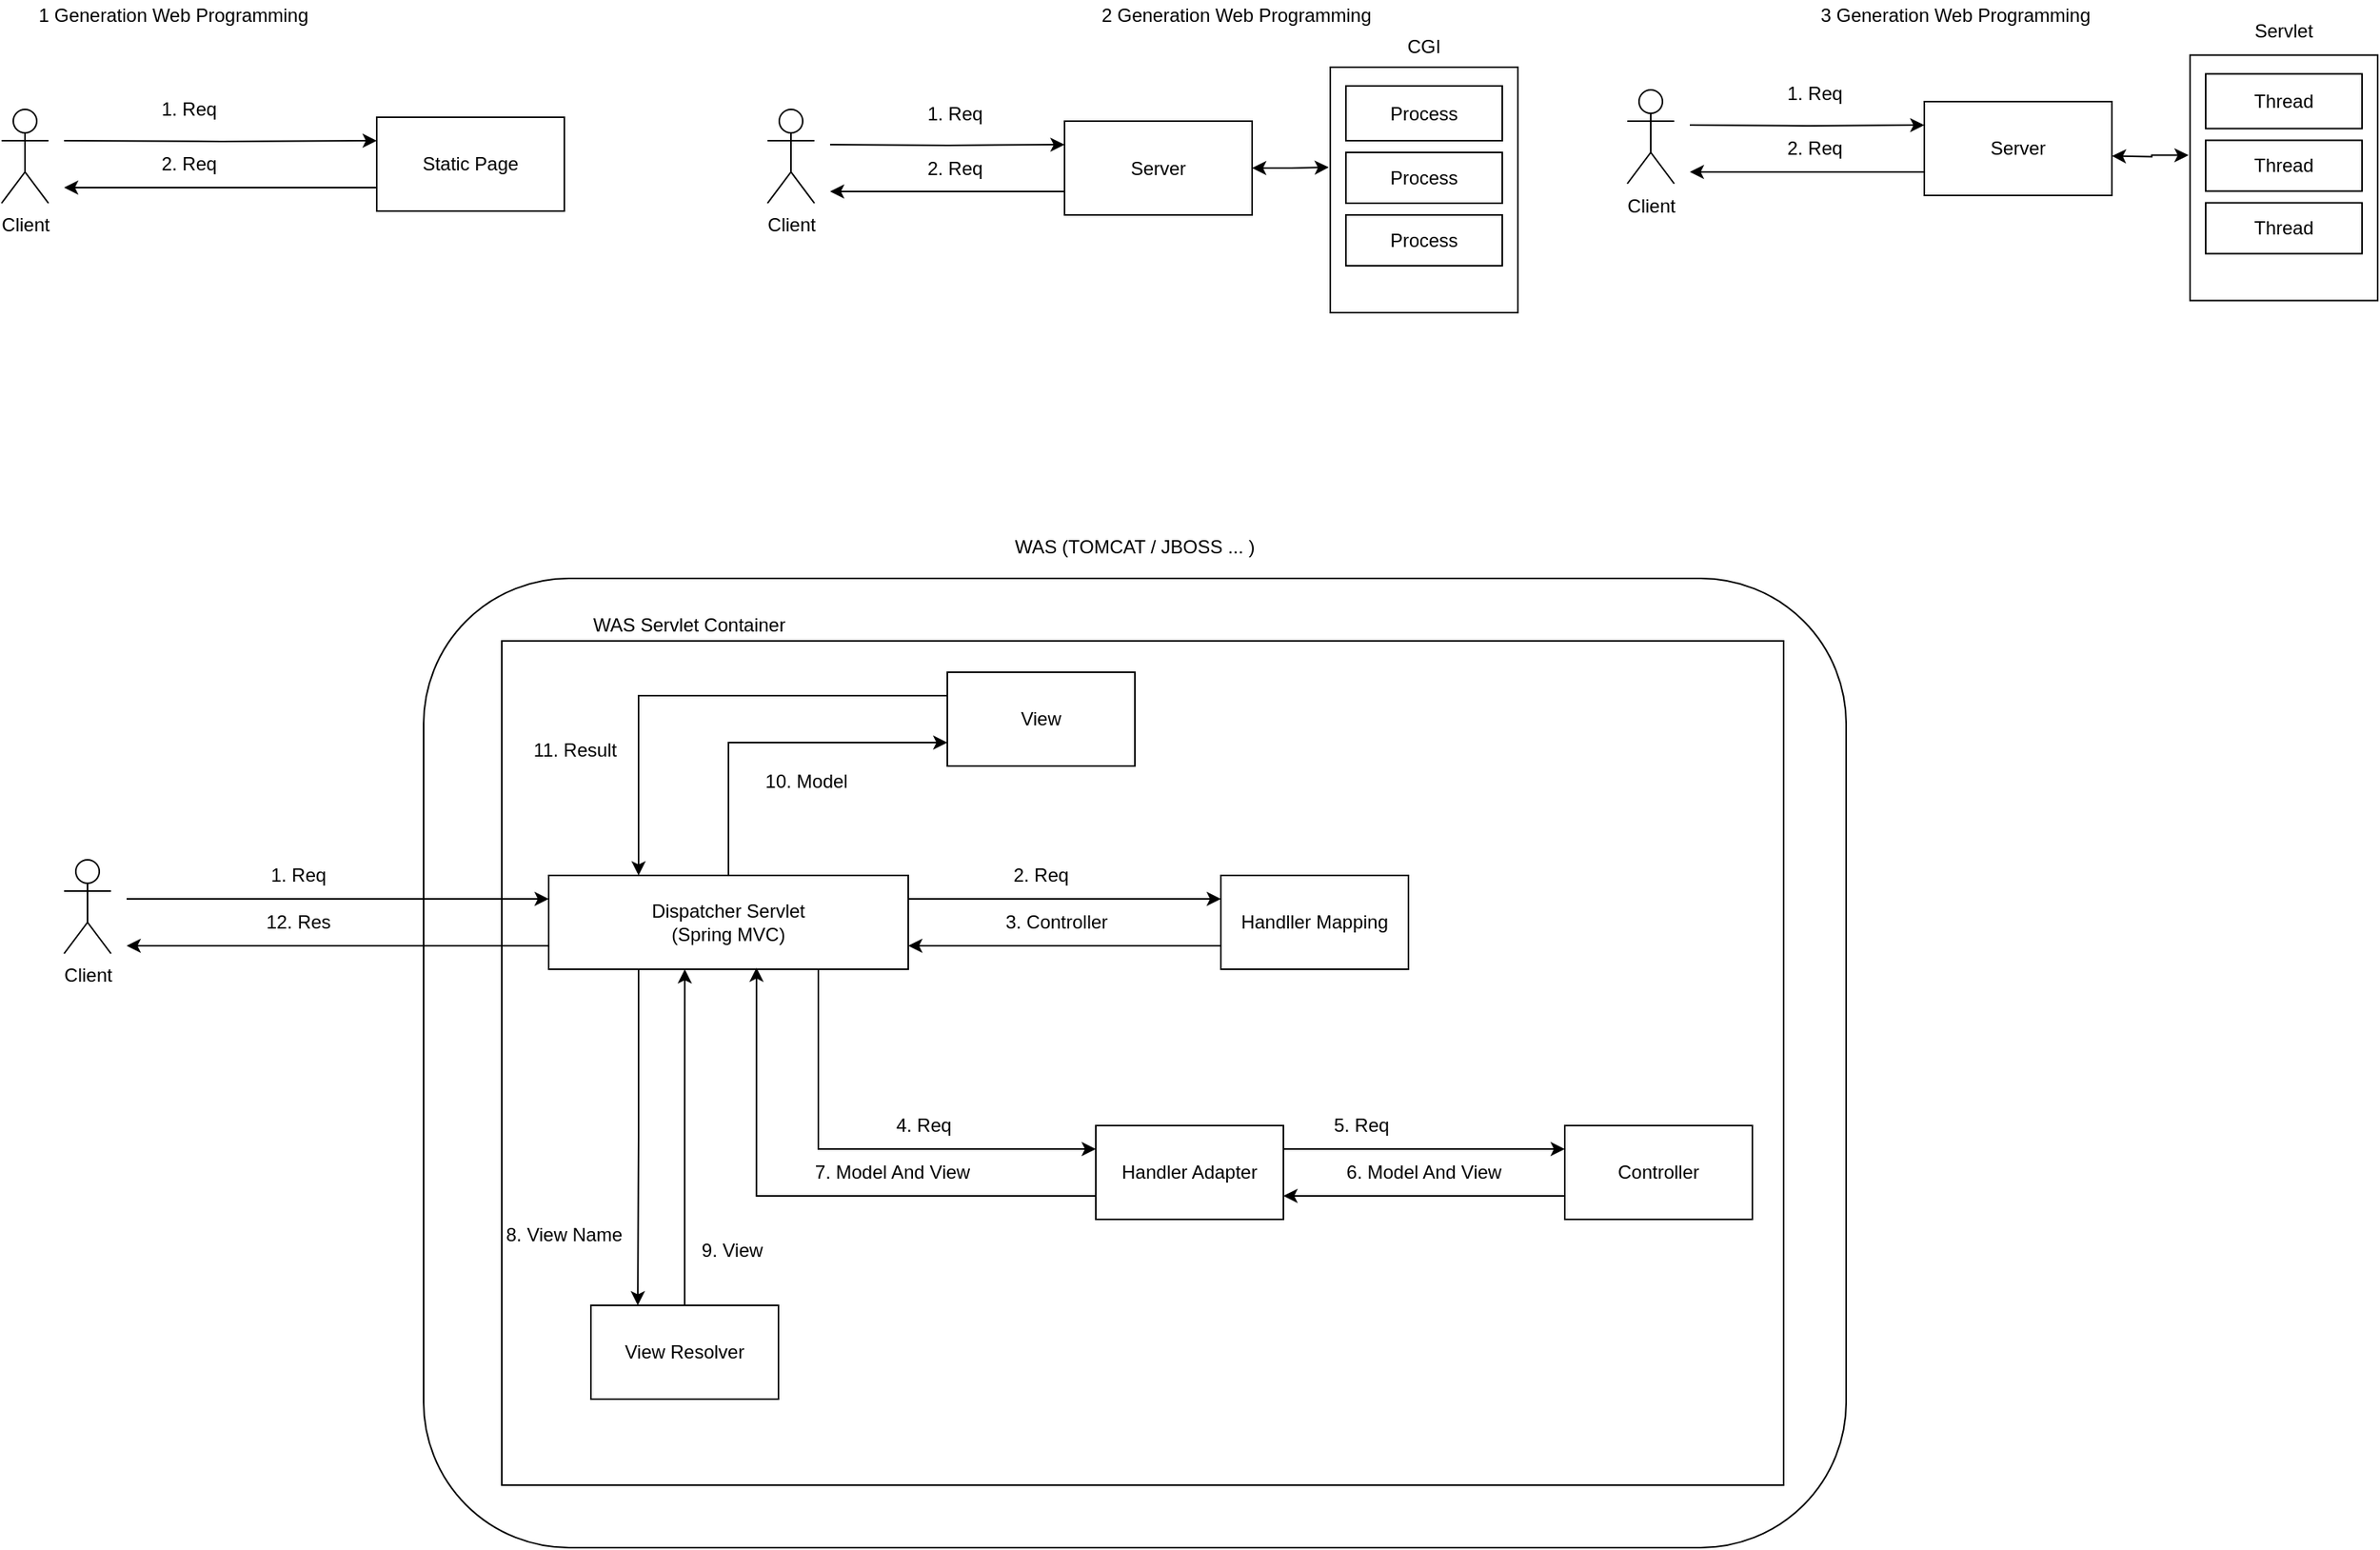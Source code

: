 <mxfile version="14.2.9" type="device"><diagram id="C5RBs43oDa-KdzZeNtuy" name="Page-1"><mxGraphModel dx="1422" dy="737" grid="1" gridSize="10" guides="1" tooltips="1" connect="1" arrows="1" fold="1" page="1" pageScale="1" pageWidth="827" pageHeight="1169" math="0" shadow="0"><root><mxCell id="WIyWlLk6GJQsqaUBKTNV-0"/><mxCell id="WIyWlLk6GJQsqaUBKTNV-1" parent="WIyWlLk6GJQsqaUBKTNV-0"/><mxCell id="Pv7mz32qGdvEe79a4f-K-0" value="" style="rounded=1;whiteSpace=wrap;html=1;" vertex="1" parent="WIyWlLk6GJQsqaUBKTNV-1"><mxGeometry x="310" y="380" width="910" height="620" as="geometry"/></mxCell><mxCell id="Pv7mz32qGdvEe79a4f-K-1" value="WAS (TOMCAT / JBOSS ... )" style="text;html=1;strokeColor=none;fillColor=none;align=center;verticalAlign=middle;whiteSpace=wrap;rounded=0;" vertex="1" parent="WIyWlLk6GJQsqaUBKTNV-1"><mxGeometry x="580" y="350" width="370" height="20" as="geometry"/></mxCell><mxCell id="Pv7mz32qGdvEe79a4f-K-2" value="" style="rounded=0;whiteSpace=wrap;html=1;" vertex="1" parent="WIyWlLk6GJQsqaUBKTNV-1"><mxGeometry x="360" y="420" width="820" height="540" as="geometry"/></mxCell><mxCell id="Pv7mz32qGdvEe79a4f-K-3" value="WAS Servlet Container" style="text;html=1;strokeColor=none;fillColor=none;align=center;verticalAlign=middle;whiteSpace=wrap;rounded=0;" vertex="1" parent="WIyWlLk6GJQsqaUBKTNV-1"><mxGeometry x="380" y="400" width="200" height="20" as="geometry"/></mxCell><mxCell id="Pv7mz32qGdvEe79a4f-K-9" style="edgeStyle=orthogonalEdgeStyle;rounded=0;orthogonalLoop=1;jettySize=auto;html=1;exitX=0;exitY=0.75;exitDx=0;exitDy=0;" edge="1" parent="WIyWlLk6GJQsqaUBKTNV-1" source="Pv7mz32qGdvEe79a4f-K-4"><mxGeometry relative="1" as="geometry"><mxPoint x="120" y="615" as="targetPoint"/></mxGeometry></mxCell><mxCell id="Pv7mz32qGdvEe79a4f-K-15" style="edgeStyle=orthogonalEdgeStyle;rounded=0;orthogonalLoop=1;jettySize=auto;html=1;exitX=1;exitY=0.25;exitDx=0;exitDy=0;entryX=0;entryY=0.25;entryDx=0;entryDy=0;" edge="1" parent="WIyWlLk6GJQsqaUBKTNV-1" source="Pv7mz32qGdvEe79a4f-K-4" target="Pv7mz32qGdvEe79a4f-K-13"><mxGeometry relative="1" as="geometry"/></mxCell><mxCell id="Pv7mz32qGdvEe79a4f-K-20" style="edgeStyle=orthogonalEdgeStyle;rounded=0;orthogonalLoop=1;jettySize=auto;html=1;exitX=0.75;exitY=1;exitDx=0;exitDy=0;entryX=0;entryY=0.25;entryDx=0;entryDy=0;" edge="1" parent="WIyWlLk6GJQsqaUBKTNV-1" source="Pv7mz32qGdvEe79a4f-K-4" target="Pv7mz32qGdvEe79a4f-K-19"><mxGeometry relative="1" as="geometry"/></mxCell><mxCell id="Pv7mz32qGdvEe79a4f-K-30" style="edgeStyle=orthogonalEdgeStyle;rounded=0;orthogonalLoop=1;jettySize=auto;html=1;exitX=0.25;exitY=1;exitDx=0;exitDy=0;entryX=0.25;entryY=0;entryDx=0;entryDy=0;" edge="1" parent="WIyWlLk6GJQsqaUBKTNV-1" source="Pv7mz32qGdvEe79a4f-K-4" target="Pv7mz32qGdvEe79a4f-K-29"><mxGeometry relative="1" as="geometry"/></mxCell><mxCell id="Pv7mz32qGdvEe79a4f-K-36" style="edgeStyle=orthogonalEdgeStyle;rounded=0;orthogonalLoop=1;jettySize=auto;html=1;exitX=0.5;exitY=0;exitDx=0;exitDy=0;entryX=0;entryY=0.75;entryDx=0;entryDy=0;" edge="1" parent="WIyWlLk6GJQsqaUBKTNV-1" source="Pv7mz32qGdvEe79a4f-K-4" target="Pv7mz32qGdvEe79a4f-K-35"><mxGeometry relative="1" as="geometry"/></mxCell><mxCell id="Pv7mz32qGdvEe79a4f-K-4" value="" style="rounded=0;whiteSpace=wrap;html=1;" vertex="1" parent="WIyWlLk6GJQsqaUBKTNV-1"><mxGeometry x="390" y="570" width="230" height="60" as="geometry"/></mxCell><mxCell id="Pv7mz32qGdvEe79a4f-K-5" value="Dispatcher Servlet&lt;br&gt;(Spring MVC)" style="text;html=1;strokeColor=none;fillColor=none;align=center;verticalAlign=middle;whiteSpace=wrap;rounded=0;" vertex="1" parent="WIyWlLk6GJQsqaUBKTNV-1"><mxGeometry x="400" y="580" width="210" height="40" as="geometry"/></mxCell><mxCell id="Pv7mz32qGdvEe79a4f-K-6" value="Client" style="shape=umlActor;verticalLabelPosition=bottom;verticalAlign=top;html=1;outlineConnect=0;" vertex="1" parent="WIyWlLk6GJQsqaUBKTNV-1"><mxGeometry x="80" y="560" width="30" height="60" as="geometry"/></mxCell><mxCell id="Pv7mz32qGdvEe79a4f-K-7" value="" style="endArrow=classic;html=1;entryX=0;entryY=0.25;entryDx=0;entryDy=0;" edge="1" parent="WIyWlLk6GJQsqaUBKTNV-1" target="Pv7mz32qGdvEe79a4f-K-4"><mxGeometry width="50" height="50" relative="1" as="geometry"><mxPoint x="120" y="585" as="sourcePoint"/><mxPoint x="270" y="590" as="targetPoint"/></mxGeometry></mxCell><mxCell id="Pv7mz32qGdvEe79a4f-K-8" value="1. Req" style="text;html=1;strokeColor=none;fillColor=none;align=center;verticalAlign=middle;whiteSpace=wrap;rounded=0;" vertex="1" parent="WIyWlLk6GJQsqaUBKTNV-1"><mxGeometry x="210" y="560" width="40" height="20" as="geometry"/></mxCell><mxCell id="Pv7mz32qGdvEe79a4f-K-12" value="12. Res" style="text;html=1;strokeColor=none;fillColor=none;align=center;verticalAlign=middle;whiteSpace=wrap;rounded=0;" vertex="1" parent="WIyWlLk6GJQsqaUBKTNV-1"><mxGeometry x="190" y="590" width="80" height="20" as="geometry"/></mxCell><mxCell id="Pv7mz32qGdvEe79a4f-K-17" style="edgeStyle=orthogonalEdgeStyle;rounded=0;orthogonalLoop=1;jettySize=auto;html=1;exitX=0;exitY=0.75;exitDx=0;exitDy=0;entryX=1;entryY=0.75;entryDx=0;entryDy=0;" edge="1" parent="WIyWlLk6GJQsqaUBKTNV-1" source="Pv7mz32qGdvEe79a4f-K-13" target="Pv7mz32qGdvEe79a4f-K-4"><mxGeometry relative="1" as="geometry"/></mxCell><mxCell id="Pv7mz32qGdvEe79a4f-K-13" value="" style="rounded=0;whiteSpace=wrap;html=1;" vertex="1" parent="WIyWlLk6GJQsqaUBKTNV-1"><mxGeometry x="820" y="570" width="120" height="60" as="geometry"/></mxCell><mxCell id="Pv7mz32qGdvEe79a4f-K-14" value="Handller Mapping" style="text;html=1;strokeColor=none;fillColor=none;align=center;verticalAlign=middle;whiteSpace=wrap;rounded=0;" vertex="1" parent="WIyWlLk6GJQsqaUBKTNV-1"><mxGeometry x="830" y="590" width="100" height="20" as="geometry"/></mxCell><mxCell id="Pv7mz32qGdvEe79a4f-K-16" value="2. Req" style="text;html=1;strokeColor=none;fillColor=none;align=center;verticalAlign=middle;whiteSpace=wrap;rounded=0;" vertex="1" parent="WIyWlLk6GJQsqaUBKTNV-1"><mxGeometry x="630" y="560" width="150" height="20" as="geometry"/></mxCell><mxCell id="Pv7mz32qGdvEe79a4f-K-18" value="3. Controller" style="text;html=1;strokeColor=none;fillColor=none;align=center;verticalAlign=middle;whiteSpace=wrap;rounded=0;" vertex="1" parent="WIyWlLk6GJQsqaUBKTNV-1"><mxGeometry x="630" y="590" width="170" height="20" as="geometry"/></mxCell><mxCell id="Pv7mz32qGdvEe79a4f-K-23" style="edgeStyle=orthogonalEdgeStyle;rounded=0;orthogonalLoop=1;jettySize=auto;html=1;exitX=1;exitY=0.25;exitDx=0;exitDy=0;entryX=0;entryY=0.25;entryDx=0;entryDy=0;" edge="1" parent="WIyWlLk6GJQsqaUBKTNV-1" source="Pv7mz32qGdvEe79a4f-K-19" target="Pv7mz32qGdvEe79a4f-K-22"><mxGeometry relative="1" as="geometry"/></mxCell><mxCell id="Pv7mz32qGdvEe79a4f-K-27" style="edgeStyle=orthogonalEdgeStyle;rounded=0;orthogonalLoop=1;jettySize=auto;html=1;exitX=0;exitY=0.75;exitDx=0;exitDy=0;entryX=0.578;entryY=0.983;entryDx=0;entryDy=0;entryPerimeter=0;" edge="1" parent="WIyWlLk6GJQsqaUBKTNV-1" source="Pv7mz32qGdvEe79a4f-K-19" target="Pv7mz32qGdvEe79a4f-K-4"><mxGeometry relative="1" as="geometry"/></mxCell><mxCell id="Pv7mz32qGdvEe79a4f-K-19" value="Handler Adapter" style="rounded=0;whiteSpace=wrap;html=1;" vertex="1" parent="WIyWlLk6GJQsqaUBKTNV-1"><mxGeometry x="740" y="730" width="120" height="60" as="geometry"/></mxCell><mxCell id="Pv7mz32qGdvEe79a4f-K-21" value="4. Req" style="text;html=1;strokeColor=none;fillColor=none;align=center;verticalAlign=middle;whiteSpace=wrap;rounded=0;" vertex="1" parent="WIyWlLk6GJQsqaUBKTNV-1"><mxGeometry x="610" y="720" width="40" height="20" as="geometry"/></mxCell><mxCell id="Pv7mz32qGdvEe79a4f-K-26" style="edgeStyle=orthogonalEdgeStyle;rounded=0;orthogonalLoop=1;jettySize=auto;html=1;exitX=0;exitY=0.75;exitDx=0;exitDy=0;entryX=1;entryY=0.75;entryDx=0;entryDy=0;" edge="1" parent="WIyWlLk6GJQsqaUBKTNV-1" source="Pv7mz32qGdvEe79a4f-K-22" target="Pv7mz32qGdvEe79a4f-K-19"><mxGeometry relative="1" as="geometry"/></mxCell><mxCell id="Pv7mz32qGdvEe79a4f-K-22" value="Controller" style="rounded=0;whiteSpace=wrap;html=1;" vertex="1" parent="WIyWlLk6GJQsqaUBKTNV-1"><mxGeometry x="1040" y="730" width="120" height="60" as="geometry"/></mxCell><mxCell id="Pv7mz32qGdvEe79a4f-K-24" value="5. Req" style="text;html=1;strokeColor=none;fillColor=none;align=center;verticalAlign=middle;whiteSpace=wrap;rounded=0;" vertex="1" parent="WIyWlLk6GJQsqaUBKTNV-1"><mxGeometry x="890" y="720" width="40" height="20" as="geometry"/></mxCell><mxCell id="Pv7mz32qGdvEe79a4f-K-25" value="6. Model And View" style="text;html=1;strokeColor=none;fillColor=none;align=center;verticalAlign=middle;whiteSpace=wrap;rounded=0;" vertex="1" parent="WIyWlLk6GJQsqaUBKTNV-1"><mxGeometry x="870" y="750" width="160" height="20" as="geometry"/></mxCell><mxCell id="Pv7mz32qGdvEe79a4f-K-28" value="7. Model And View" style="text;html=1;strokeColor=none;fillColor=none;align=center;verticalAlign=middle;whiteSpace=wrap;rounded=0;" vertex="1" parent="WIyWlLk6GJQsqaUBKTNV-1"><mxGeometry x="530" y="750" width="160" height="20" as="geometry"/></mxCell><mxCell id="Pv7mz32qGdvEe79a4f-K-32" style="edgeStyle=orthogonalEdgeStyle;rounded=0;orthogonalLoop=1;jettySize=auto;html=1;exitX=0.5;exitY=0;exitDx=0;exitDy=0;entryX=0.367;entryY=1.25;entryDx=0;entryDy=0;entryPerimeter=0;" edge="1" parent="WIyWlLk6GJQsqaUBKTNV-1" source="Pv7mz32qGdvEe79a4f-K-29" target="Pv7mz32qGdvEe79a4f-K-5"><mxGeometry relative="1" as="geometry"/></mxCell><mxCell id="Pv7mz32qGdvEe79a4f-K-29" value="View Resolver" style="rounded=0;whiteSpace=wrap;html=1;" vertex="1" parent="WIyWlLk6GJQsqaUBKTNV-1"><mxGeometry x="417" y="845" width="120" height="60" as="geometry"/></mxCell><mxCell id="Pv7mz32qGdvEe79a4f-K-31" value="8. View Name" style="text;html=1;strokeColor=none;fillColor=none;align=center;verticalAlign=middle;whiteSpace=wrap;rounded=0;" vertex="1" parent="WIyWlLk6GJQsqaUBKTNV-1"><mxGeometry x="360" y="790" width="80" height="20" as="geometry"/></mxCell><mxCell id="Pv7mz32qGdvEe79a4f-K-33" value="9. View" style="text;html=1;strokeColor=none;fillColor=none;align=center;verticalAlign=middle;whiteSpace=wrap;rounded=0;" vertex="1" parent="WIyWlLk6GJQsqaUBKTNV-1"><mxGeometry x="485" y="800" width="45" height="20" as="geometry"/></mxCell><mxCell id="Pv7mz32qGdvEe79a4f-K-38" style="edgeStyle=orthogonalEdgeStyle;rounded=0;orthogonalLoop=1;jettySize=auto;html=1;exitX=0;exitY=0.25;exitDx=0;exitDy=0;entryX=0.25;entryY=0;entryDx=0;entryDy=0;" edge="1" parent="WIyWlLk6GJQsqaUBKTNV-1" source="Pv7mz32qGdvEe79a4f-K-35" target="Pv7mz32qGdvEe79a4f-K-4"><mxGeometry relative="1" as="geometry"/></mxCell><mxCell id="Pv7mz32qGdvEe79a4f-K-35" value="View" style="rounded=0;whiteSpace=wrap;html=1;" vertex="1" parent="WIyWlLk6GJQsqaUBKTNV-1"><mxGeometry x="645" y="440" width="120" height="60" as="geometry"/></mxCell><mxCell id="Pv7mz32qGdvEe79a4f-K-37" value="10. Model" style="text;html=1;strokeColor=none;fillColor=none;align=center;verticalAlign=middle;whiteSpace=wrap;rounded=0;" vertex="1" parent="WIyWlLk6GJQsqaUBKTNV-1"><mxGeometry x="520" y="500" width="70" height="20" as="geometry"/></mxCell><mxCell id="Pv7mz32qGdvEe79a4f-K-39" value="11. Result" style="text;html=1;strokeColor=none;fillColor=none;align=center;verticalAlign=middle;whiteSpace=wrap;rounded=0;" vertex="1" parent="WIyWlLk6GJQsqaUBKTNV-1"><mxGeometry x="370" y="480" width="74" height="20" as="geometry"/></mxCell><mxCell id="Pv7mz32qGdvEe79a4f-K-40" value="1 Generation Web Programming" style="text;html=1;strokeColor=none;fillColor=none;align=center;verticalAlign=middle;whiteSpace=wrap;rounded=0;" vertex="1" parent="WIyWlLk6GJQsqaUBKTNV-1"><mxGeometry x="40" y="10" width="220" height="20" as="geometry"/></mxCell><mxCell id="Pv7mz32qGdvEe79a4f-K-43" style="edgeStyle=orthogonalEdgeStyle;rounded=0;orthogonalLoop=1;jettySize=auto;html=1;entryX=0;entryY=0.25;entryDx=0;entryDy=0;" edge="1" parent="WIyWlLk6GJQsqaUBKTNV-1" target="Pv7mz32qGdvEe79a4f-K-42"><mxGeometry relative="1" as="geometry"><mxPoint x="80" y="100" as="sourcePoint"/></mxGeometry></mxCell><mxCell id="Pv7mz32qGdvEe79a4f-K-41" value="Client" style="shape=umlActor;verticalLabelPosition=bottom;verticalAlign=top;html=1;outlineConnect=0;" vertex="1" parent="WIyWlLk6GJQsqaUBKTNV-1"><mxGeometry x="40" y="80" width="30" height="60" as="geometry"/></mxCell><mxCell id="Pv7mz32qGdvEe79a4f-K-45" style="edgeStyle=orthogonalEdgeStyle;rounded=0;orthogonalLoop=1;jettySize=auto;html=1;exitX=0;exitY=0.75;exitDx=0;exitDy=0;" edge="1" parent="WIyWlLk6GJQsqaUBKTNV-1" source="Pv7mz32qGdvEe79a4f-K-42"><mxGeometry relative="1" as="geometry"><mxPoint x="80" y="130" as="targetPoint"/></mxGeometry></mxCell><mxCell id="Pv7mz32qGdvEe79a4f-K-42" value="Static Page" style="rounded=0;whiteSpace=wrap;html=1;" vertex="1" parent="WIyWlLk6GJQsqaUBKTNV-1"><mxGeometry x="280" y="85" width="120" height="60" as="geometry"/></mxCell><mxCell id="Pv7mz32qGdvEe79a4f-K-44" value="1. Req" style="text;html=1;strokeColor=none;fillColor=none;align=center;verticalAlign=middle;whiteSpace=wrap;rounded=0;" vertex="1" parent="WIyWlLk6GJQsqaUBKTNV-1"><mxGeometry x="140" y="70" width="40" height="20" as="geometry"/></mxCell><mxCell id="Pv7mz32qGdvEe79a4f-K-46" value="2. Req" style="text;html=1;strokeColor=none;fillColor=none;align=center;verticalAlign=middle;whiteSpace=wrap;rounded=0;" vertex="1" parent="WIyWlLk6GJQsqaUBKTNV-1"><mxGeometry x="140" y="105" width="40" height="20" as="geometry"/></mxCell><mxCell id="Pv7mz32qGdvEe79a4f-K-47" value="2 Generation Web Programming" style="text;html=1;strokeColor=none;fillColor=none;align=center;verticalAlign=middle;whiteSpace=wrap;rounded=0;" vertex="1" parent="WIyWlLk6GJQsqaUBKTNV-1"><mxGeometry x="690" y="10" width="280" height="20" as="geometry"/></mxCell><mxCell id="Pv7mz32qGdvEe79a4f-K-48" value="Client" style="shape=umlActor;verticalLabelPosition=bottom;verticalAlign=top;html=1;outlineConnect=0;" vertex="1" parent="WIyWlLk6GJQsqaUBKTNV-1"><mxGeometry x="530" y="80" width="30" height="60" as="geometry"/></mxCell><mxCell id="Pv7mz32qGdvEe79a4f-K-49" style="edgeStyle=orthogonalEdgeStyle;rounded=0;orthogonalLoop=1;jettySize=auto;html=1;entryX=0;entryY=0.25;entryDx=0;entryDy=0;" edge="1" parent="WIyWlLk6GJQsqaUBKTNV-1" target="Pv7mz32qGdvEe79a4f-K-51"><mxGeometry relative="1" as="geometry"><mxPoint x="570" y="102.5" as="sourcePoint"/></mxGeometry></mxCell><mxCell id="Pv7mz32qGdvEe79a4f-K-50" style="edgeStyle=orthogonalEdgeStyle;rounded=0;orthogonalLoop=1;jettySize=auto;html=1;exitX=0;exitY=0.75;exitDx=0;exitDy=0;" edge="1" parent="WIyWlLk6GJQsqaUBKTNV-1" source="Pv7mz32qGdvEe79a4f-K-51"><mxGeometry relative="1" as="geometry"><mxPoint x="570" y="132.5" as="targetPoint"/></mxGeometry></mxCell><mxCell id="Pv7mz32qGdvEe79a4f-K-55" style="edgeStyle=orthogonalEdgeStyle;rounded=0;orthogonalLoop=1;jettySize=auto;html=1;exitX=1;exitY=0.5;exitDx=0;exitDy=0;entryX=-0.008;entryY=0.408;entryDx=0;entryDy=0;entryPerimeter=0;startArrow=classic;startFill=1;" edge="1" parent="WIyWlLk6GJQsqaUBKTNV-1" source="Pv7mz32qGdvEe79a4f-K-51" target="Pv7mz32qGdvEe79a4f-K-54"><mxGeometry relative="1" as="geometry"/></mxCell><mxCell id="Pv7mz32qGdvEe79a4f-K-51" value="Server" style="rounded=0;whiteSpace=wrap;html=1;" vertex="1" parent="WIyWlLk6GJQsqaUBKTNV-1"><mxGeometry x="720" y="87.5" width="120" height="60" as="geometry"/></mxCell><mxCell id="Pv7mz32qGdvEe79a4f-K-52" value="1. Req" style="text;html=1;strokeColor=none;fillColor=none;align=center;verticalAlign=middle;whiteSpace=wrap;rounded=0;" vertex="1" parent="WIyWlLk6GJQsqaUBKTNV-1"><mxGeometry x="630" y="72.5" width="40" height="20" as="geometry"/></mxCell><mxCell id="Pv7mz32qGdvEe79a4f-K-53" value="2. Req" style="text;html=1;strokeColor=none;fillColor=none;align=center;verticalAlign=middle;whiteSpace=wrap;rounded=0;" vertex="1" parent="WIyWlLk6GJQsqaUBKTNV-1"><mxGeometry x="630" y="107.5" width="40" height="20" as="geometry"/></mxCell><mxCell id="Pv7mz32qGdvEe79a4f-K-54" value="" style="rounded=0;whiteSpace=wrap;html=1;" vertex="1" parent="WIyWlLk6GJQsqaUBKTNV-1"><mxGeometry x="890" y="53" width="120" height="157" as="geometry"/></mxCell><mxCell id="Pv7mz32qGdvEe79a4f-K-56" value="Process" style="rounded=0;whiteSpace=wrap;html=1;" vertex="1" parent="WIyWlLk6GJQsqaUBKTNV-1"><mxGeometry x="900" y="65" width="100" height="35" as="geometry"/></mxCell><mxCell id="Pv7mz32qGdvEe79a4f-K-57" value="Process" style="rounded=0;whiteSpace=wrap;html=1;" vertex="1" parent="WIyWlLk6GJQsqaUBKTNV-1"><mxGeometry x="900" y="107.5" width="100" height="32.5" as="geometry"/></mxCell><mxCell id="Pv7mz32qGdvEe79a4f-K-58" value="Process" style="rounded=0;whiteSpace=wrap;html=1;" vertex="1" parent="WIyWlLk6GJQsqaUBKTNV-1"><mxGeometry x="900" y="147.5" width="100" height="32.5" as="geometry"/></mxCell><mxCell id="Pv7mz32qGdvEe79a4f-K-59" value="CGI" style="text;html=1;strokeColor=none;fillColor=none;align=center;verticalAlign=middle;whiteSpace=wrap;rounded=0;" vertex="1" parent="WIyWlLk6GJQsqaUBKTNV-1"><mxGeometry x="930" y="30" width="40" height="20" as="geometry"/></mxCell><mxCell id="Pv7mz32qGdvEe79a4f-K-60" value="3 Generation Web Programming" style="text;html=1;strokeColor=none;fillColor=none;align=center;verticalAlign=middle;whiteSpace=wrap;rounded=0;" vertex="1" parent="WIyWlLk6GJQsqaUBKTNV-1"><mxGeometry x="1150" y="10" width="280" height="20" as="geometry"/></mxCell><mxCell id="Pv7mz32qGdvEe79a4f-K-61" value="Client" style="shape=umlActor;verticalLabelPosition=bottom;verticalAlign=top;html=1;outlineConnect=0;" vertex="1" parent="WIyWlLk6GJQsqaUBKTNV-1"><mxGeometry x="1080" y="67.5" width="30" height="60" as="geometry"/></mxCell><mxCell id="Pv7mz32qGdvEe79a4f-K-62" style="edgeStyle=orthogonalEdgeStyle;rounded=0;orthogonalLoop=1;jettySize=auto;html=1;entryX=0;entryY=0.25;entryDx=0;entryDy=0;" edge="1" parent="WIyWlLk6GJQsqaUBKTNV-1" target="Pv7mz32qGdvEe79a4f-K-64"><mxGeometry relative="1" as="geometry"><mxPoint x="1120" y="90" as="sourcePoint"/></mxGeometry></mxCell><mxCell id="Pv7mz32qGdvEe79a4f-K-63" style="edgeStyle=orthogonalEdgeStyle;rounded=0;orthogonalLoop=1;jettySize=auto;html=1;exitX=0;exitY=0.75;exitDx=0;exitDy=0;" edge="1" parent="WIyWlLk6GJQsqaUBKTNV-1" source="Pv7mz32qGdvEe79a4f-K-64"><mxGeometry relative="1" as="geometry"><mxPoint x="1120" y="120" as="targetPoint"/></mxGeometry></mxCell><mxCell id="Pv7mz32qGdvEe79a4f-K-64" value="Server" style="rounded=0;whiteSpace=wrap;html=1;" vertex="1" parent="WIyWlLk6GJQsqaUBKTNV-1"><mxGeometry x="1270" y="75" width="120" height="60" as="geometry"/></mxCell><mxCell id="Pv7mz32qGdvEe79a4f-K-65" value="1. Req" style="text;html=1;strokeColor=none;fillColor=none;align=center;verticalAlign=middle;whiteSpace=wrap;rounded=0;" vertex="1" parent="WIyWlLk6GJQsqaUBKTNV-1"><mxGeometry x="1180" y="60" width="40" height="20" as="geometry"/></mxCell><mxCell id="Pv7mz32qGdvEe79a4f-K-66" value="2. Req" style="text;html=1;strokeColor=none;fillColor=none;align=center;verticalAlign=middle;whiteSpace=wrap;rounded=0;" vertex="1" parent="WIyWlLk6GJQsqaUBKTNV-1"><mxGeometry x="1180" y="95" width="40" height="20" as="geometry"/></mxCell><mxCell id="Pv7mz32qGdvEe79a4f-K-67" style="edgeStyle=orthogonalEdgeStyle;rounded=0;orthogonalLoop=1;jettySize=auto;html=1;exitX=1;exitY=0.5;exitDx=0;exitDy=0;entryX=-0.008;entryY=0.408;entryDx=0;entryDy=0;entryPerimeter=0;startArrow=classic;startFill=1;" edge="1" parent="WIyWlLk6GJQsqaUBKTNV-1" target="Pv7mz32qGdvEe79a4f-K-68"><mxGeometry relative="1" as="geometry"><mxPoint x="1390" y="109.75" as="sourcePoint"/></mxGeometry></mxCell><mxCell id="Pv7mz32qGdvEe79a4f-K-68" value="" style="rounded=0;whiteSpace=wrap;html=1;" vertex="1" parent="WIyWlLk6GJQsqaUBKTNV-1"><mxGeometry x="1440" y="45.25" width="120" height="157" as="geometry"/></mxCell><mxCell id="Pv7mz32qGdvEe79a4f-K-69" value="Thread" style="rounded=0;whiteSpace=wrap;html=1;" vertex="1" parent="WIyWlLk6GJQsqaUBKTNV-1"><mxGeometry x="1450" y="57.25" width="100" height="35" as="geometry"/></mxCell><mxCell id="Pv7mz32qGdvEe79a4f-K-70" value="Thread" style="rounded=0;whiteSpace=wrap;html=1;" vertex="1" parent="WIyWlLk6GJQsqaUBKTNV-1"><mxGeometry x="1450" y="99.75" width="100" height="32.5" as="geometry"/></mxCell><mxCell id="Pv7mz32qGdvEe79a4f-K-71" value="Thread" style="rounded=0;whiteSpace=wrap;html=1;" vertex="1" parent="WIyWlLk6GJQsqaUBKTNV-1"><mxGeometry x="1450" y="139.75" width="100" height="32.5" as="geometry"/></mxCell><mxCell id="Pv7mz32qGdvEe79a4f-K-72" value="Servlet" style="text;html=1;strokeColor=none;fillColor=none;align=center;verticalAlign=middle;whiteSpace=wrap;rounded=0;" vertex="1" parent="WIyWlLk6GJQsqaUBKTNV-1"><mxGeometry x="1480" y="20" width="40" height="20" as="geometry"/></mxCell></root></mxGraphModel></diagram></mxfile>